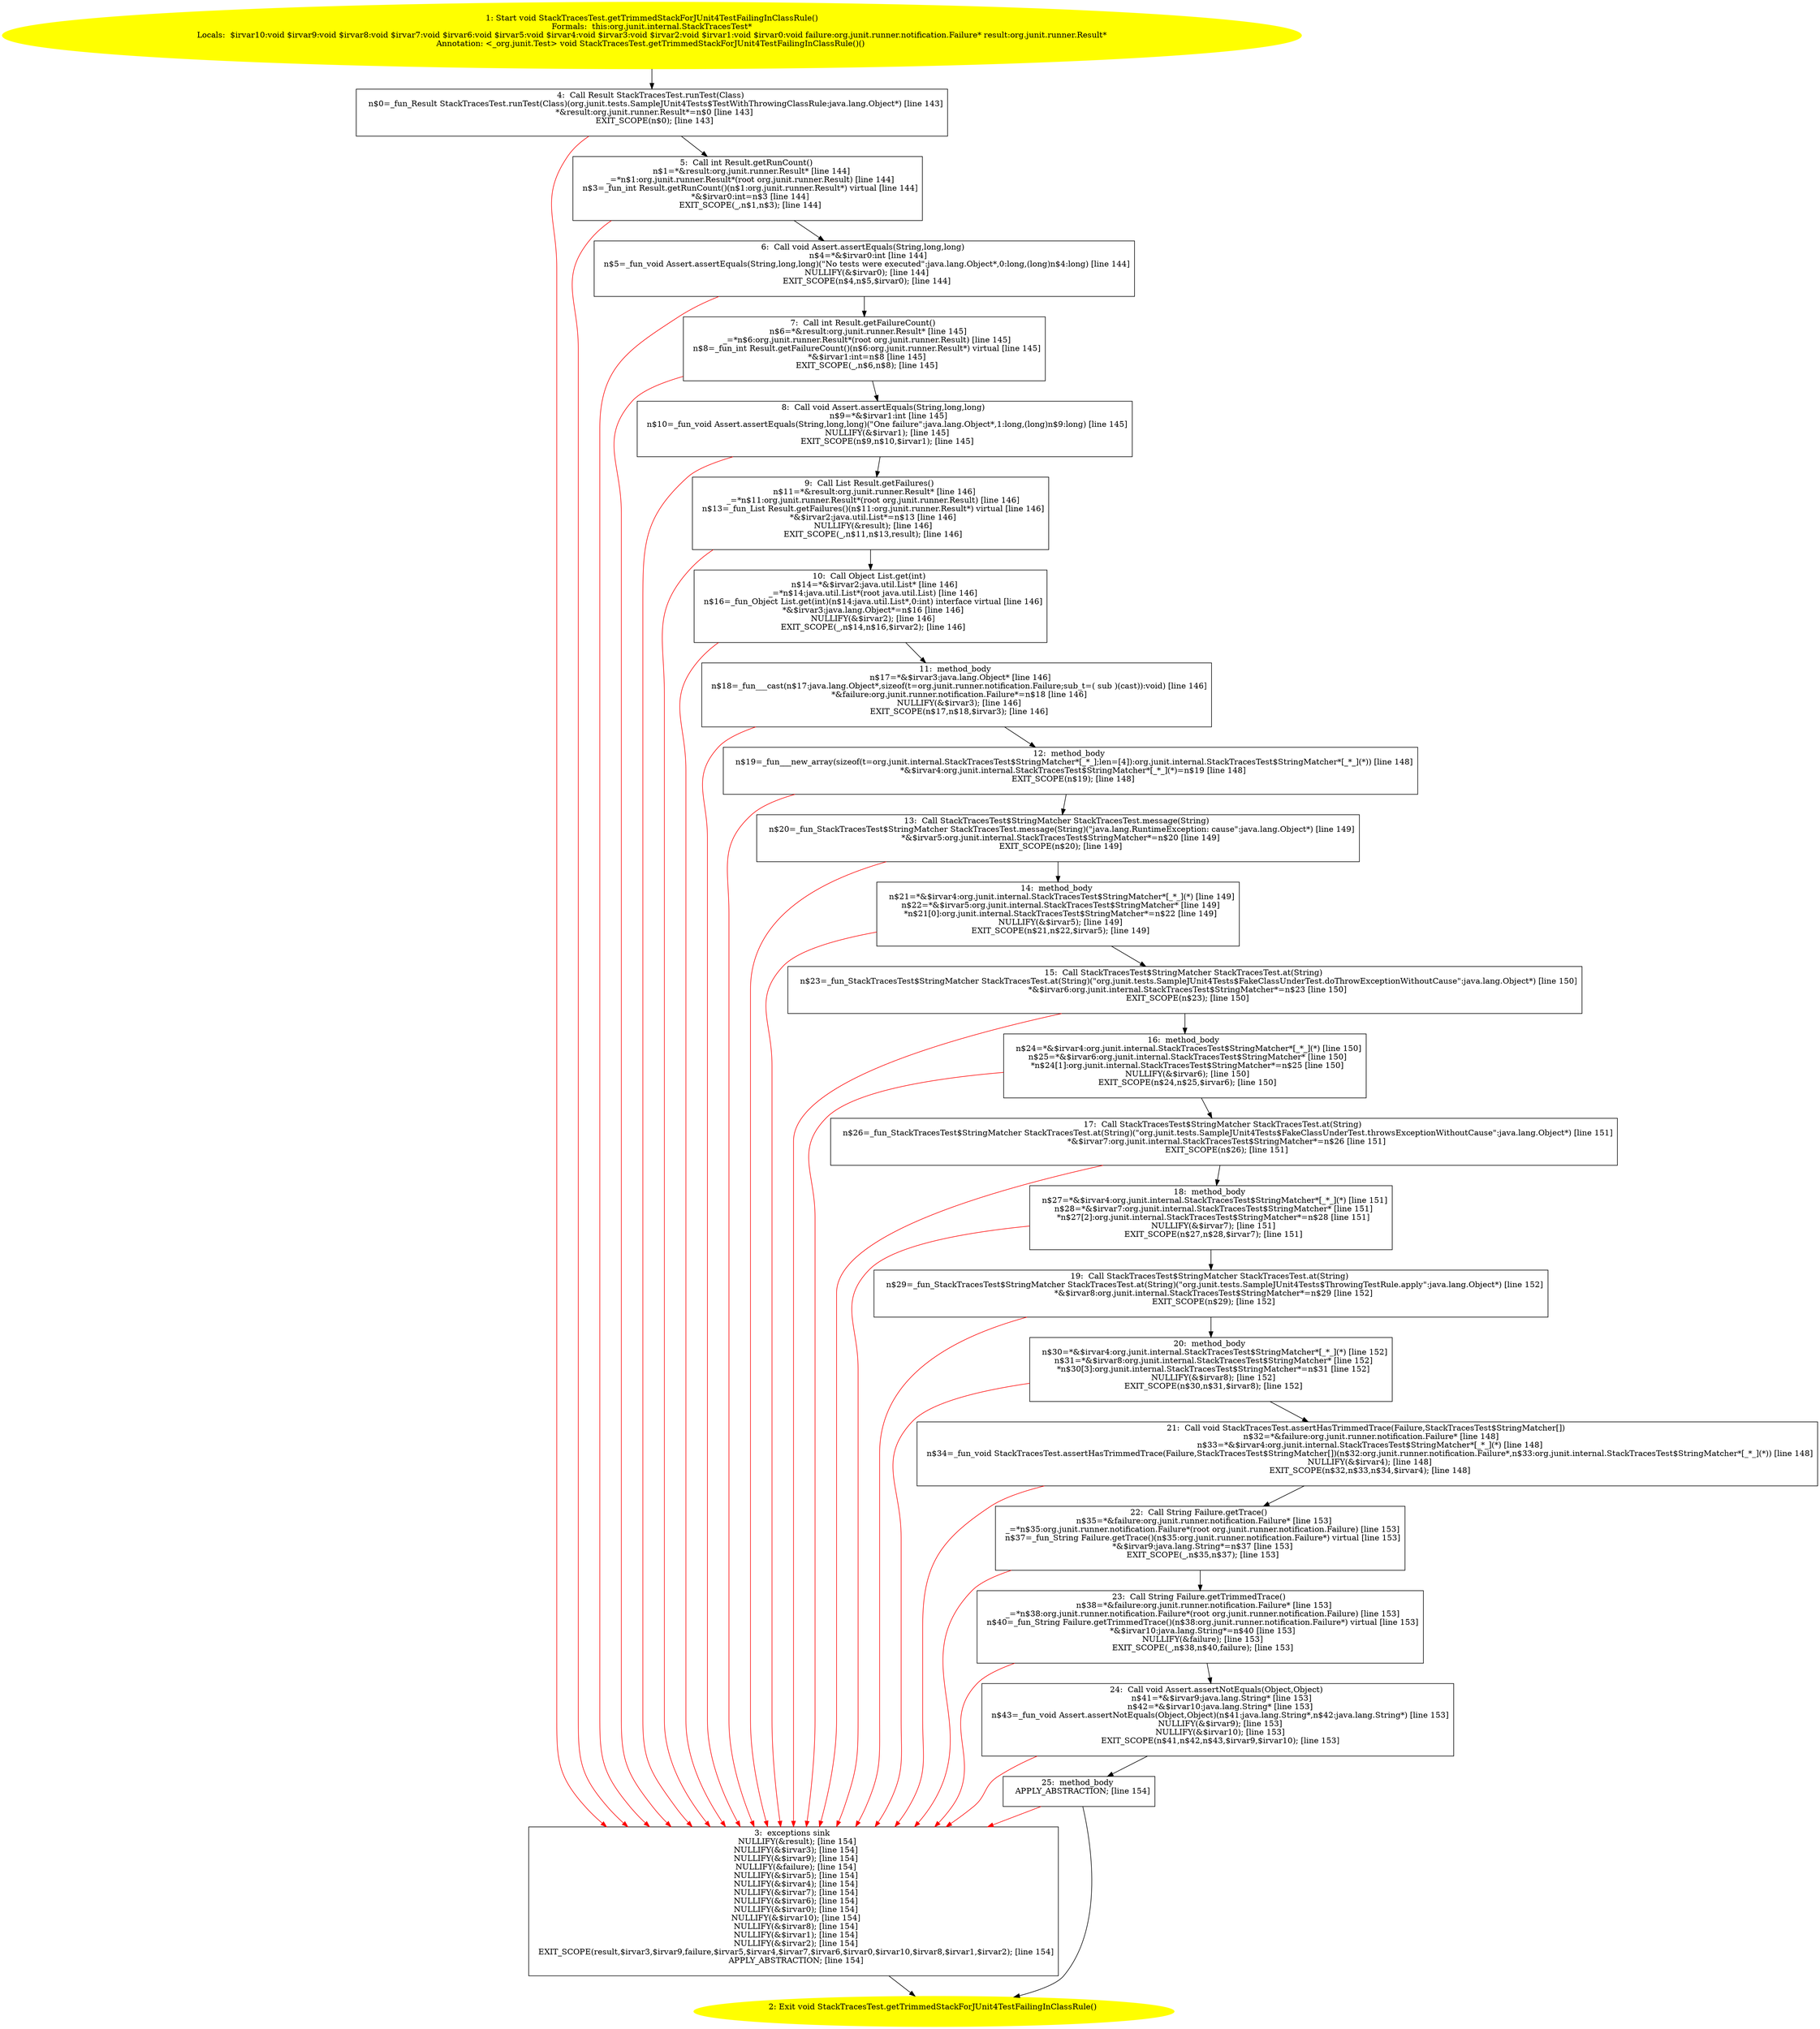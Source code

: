 /* @generated */
digraph cfg {
"org.junit.internal.StackTracesTest.getTrimmedStackForJUnit4TestFailingInClassRule():void.035766ec4d987e1404ef3dc2108c3a9c_1" [label="1: Start void StackTracesTest.getTrimmedStackForJUnit4TestFailingInClassRule()\nFormals:  this:org.junit.internal.StackTracesTest*\nLocals:  $irvar10:void $irvar9:void $irvar8:void $irvar7:void $irvar6:void $irvar5:void $irvar4:void $irvar3:void $irvar2:void $irvar1:void $irvar0:void failure:org.junit.runner.notification.Failure* result:org.junit.runner.Result*\nAnnotation: <_org.junit.Test> void StackTracesTest.getTrimmedStackForJUnit4TestFailingInClassRule()() \n  " color=yellow style=filled]
	

	 "org.junit.internal.StackTracesTest.getTrimmedStackForJUnit4TestFailingInClassRule():void.035766ec4d987e1404ef3dc2108c3a9c_1" -> "org.junit.internal.StackTracesTest.getTrimmedStackForJUnit4TestFailingInClassRule():void.035766ec4d987e1404ef3dc2108c3a9c_4" ;
"org.junit.internal.StackTracesTest.getTrimmedStackForJUnit4TestFailingInClassRule():void.035766ec4d987e1404ef3dc2108c3a9c_2" [label="2: Exit void StackTracesTest.getTrimmedStackForJUnit4TestFailingInClassRule() \n  " color=yellow style=filled]
	

"org.junit.internal.StackTracesTest.getTrimmedStackForJUnit4TestFailingInClassRule():void.035766ec4d987e1404ef3dc2108c3a9c_3" [label="3:  exceptions sink \n   NULLIFY(&result); [line 154]\n  NULLIFY(&$irvar3); [line 154]\n  NULLIFY(&$irvar9); [line 154]\n  NULLIFY(&failure); [line 154]\n  NULLIFY(&$irvar5); [line 154]\n  NULLIFY(&$irvar4); [line 154]\n  NULLIFY(&$irvar7); [line 154]\n  NULLIFY(&$irvar6); [line 154]\n  NULLIFY(&$irvar0); [line 154]\n  NULLIFY(&$irvar10); [line 154]\n  NULLIFY(&$irvar8); [line 154]\n  NULLIFY(&$irvar1); [line 154]\n  NULLIFY(&$irvar2); [line 154]\n  EXIT_SCOPE(result,$irvar3,$irvar9,failure,$irvar5,$irvar4,$irvar7,$irvar6,$irvar0,$irvar10,$irvar8,$irvar1,$irvar2); [line 154]\n  APPLY_ABSTRACTION; [line 154]\n " shape="box"]
	

	 "org.junit.internal.StackTracesTest.getTrimmedStackForJUnit4TestFailingInClassRule():void.035766ec4d987e1404ef3dc2108c3a9c_3" -> "org.junit.internal.StackTracesTest.getTrimmedStackForJUnit4TestFailingInClassRule():void.035766ec4d987e1404ef3dc2108c3a9c_2" ;
"org.junit.internal.StackTracesTest.getTrimmedStackForJUnit4TestFailingInClassRule():void.035766ec4d987e1404ef3dc2108c3a9c_4" [label="4:  Call Result StackTracesTest.runTest(Class) \n   n$0=_fun_Result StackTracesTest.runTest(Class)(org.junit.tests.SampleJUnit4Tests$TestWithThrowingClassRule:java.lang.Object*) [line 143]\n  *&result:org.junit.runner.Result*=n$0 [line 143]\n  EXIT_SCOPE(n$0); [line 143]\n " shape="box"]
	

	 "org.junit.internal.StackTracesTest.getTrimmedStackForJUnit4TestFailingInClassRule():void.035766ec4d987e1404ef3dc2108c3a9c_4" -> "org.junit.internal.StackTracesTest.getTrimmedStackForJUnit4TestFailingInClassRule():void.035766ec4d987e1404ef3dc2108c3a9c_5" ;
	 "org.junit.internal.StackTracesTest.getTrimmedStackForJUnit4TestFailingInClassRule():void.035766ec4d987e1404ef3dc2108c3a9c_4" -> "org.junit.internal.StackTracesTest.getTrimmedStackForJUnit4TestFailingInClassRule():void.035766ec4d987e1404ef3dc2108c3a9c_3" [color="red" ];
"org.junit.internal.StackTracesTest.getTrimmedStackForJUnit4TestFailingInClassRule():void.035766ec4d987e1404ef3dc2108c3a9c_5" [label="5:  Call int Result.getRunCount() \n   n$1=*&result:org.junit.runner.Result* [line 144]\n  _=*n$1:org.junit.runner.Result*(root org.junit.runner.Result) [line 144]\n  n$3=_fun_int Result.getRunCount()(n$1:org.junit.runner.Result*) virtual [line 144]\n  *&$irvar0:int=n$3 [line 144]\n  EXIT_SCOPE(_,n$1,n$3); [line 144]\n " shape="box"]
	

	 "org.junit.internal.StackTracesTest.getTrimmedStackForJUnit4TestFailingInClassRule():void.035766ec4d987e1404ef3dc2108c3a9c_5" -> "org.junit.internal.StackTracesTest.getTrimmedStackForJUnit4TestFailingInClassRule():void.035766ec4d987e1404ef3dc2108c3a9c_6" ;
	 "org.junit.internal.StackTracesTest.getTrimmedStackForJUnit4TestFailingInClassRule():void.035766ec4d987e1404ef3dc2108c3a9c_5" -> "org.junit.internal.StackTracesTest.getTrimmedStackForJUnit4TestFailingInClassRule():void.035766ec4d987e1404ef3dc2108c3a9c_3" [color="red" ];
"org.junit.internal.StackTracesTest.getTrimmedStackForJUnit4TestFailingInClassRule():void.035766ec4d987e1404ef3dc2108c3a9c_6" [label="6:  Call void Assert.assertEquals(String,long,long) \n   n$4=*&$irvar0:int [line 144]\n  n$5=_fun_void Assert.assertEquals(String,long,long)(\"No tests were executed\":java.lang.Object*,0:long,(long)n$4:long) [line 144]\n  NULLIFY(&$irvar0); [line 144]\n  EXIT_SCOPE(n$4,n$5,$irvar0); [line 144]\n " shape="box"]
	

	 "org.junit.internal.StackTracesTest.getTrimmedStackForJUnit4TestFailingInClassRule():void.035766ec4d987e1404ef3dc2108c3a9c_6" -> "org.junit.internal.StackTracesTest.getTrimmedStackForJUnit4TestFailingInClassRule():void.035766ec4d987e1404ef3dc2108c3a9c_7" ;
	 "org.junit.internal.StackTracesTest.getTrimmedStackForJUnit4TestFailingInClassRule():void.035766ec4d987e1404ef3dc2108c3a9c_6" -> "org.junit.internal.StackTracesTest.getTrimmedStackForJUnit4TestFailingInClassRule():void.035766ec4d987e1404ef3dc2108c3a9c_3" [color="red" ];
"org.junit.internal.StackTracesTest.getTrimmedStackForJUnit4TestFailingInClassRule():void.035766ec4d987e1404ef3dc2108c3a9c_7" [label="7:  Call int Result.getFailureCount() \n   n$6=*&result:org.junit.runner.Result* [line 145]\n  _=*n$6:org.junit.runner.Result*(root org.junit.runner.Result) [line 145]\n  n$8=_fun_int Result.getFailureCount()(n$6:org.junit.runner.Result*) virtual [line 145]\n  *&$irvar1:int=n$8 [line 145]\n  EXIT_SCOPE(_,n$6,n$8); [line 145]\n " shape="box"]
	

	 "org.junit.internal.StackTracesTest.getTrimmedStackForJUnit4TestFailingInClassRule():void.035766ec4d987e1404ef3dc2108c3a9c_7" -> "org.junit.internal.StackTracesTest.getTrimmedStackForJUnit4TestFailingInClassRule():void.035766ec4d987e1404ef3dc2108c3a9c_8" ;
	 "org.junit.internal.StackTracesTest.getTrimmedStackForJUnit4TestFailingInClassRule():void.035766ec4d987e1404ef3dc2108c3a9c_7" -> "org.junit.internal.StackTracesTest.getTrimmedStackForJUnit4TestFailingInClassRule():void.035766ec4d987e1404ef3dc2108c3a9c_3" [color="red" ];
"org.junit.internal.StackTracesTest.getTrimmedStackForJUnit4TestFailingInClassRule():void.035766ec4d987e1404ef3dc2108c3a9c_8" [label="8:  Call void Assert.assertEquals(String,long,long) \n   n$9=*&$irvar1:int [line 145]\n  n$10=_fun_void Assert.assertEquals(String,long,long)(\"One failure\":java.lang.Object*,1:long,(long)n$9:long) [line 145]\n  NULLIFY(&$irvar1); [line 145]\n  EXIT_SCOPE(n$9,n$10,$irvar1); [line 145]\n " shape="box"]
	

	 "org.junit.internal.StackTracesTest.getTrimmedStackForJUnit4TestFailingInClassRule():void.035766ec4d987e1404ef3dc2108c3a9c_8" -> "org.junit.internal.StackTracesTest.getTrimmedStackForJUnit4TestFailingInClassRule():void.035766ec4d987e1404ef3dc2108c3a9c_9" ;
	 "org.junit.internal.StackTracesTest.getTrimmedStackForJUnit4TestFailingInClassRule():void.035766ec4d987e1404ef3dc2108c3a9c_8" -> "org.junit.internal.StackTracesTest.getTrimmedStackForJUnit4TestFailingInClassRule():void.035766ec4d987e1404ef3dc2108c3a9c_3" [color="red" ];
"org.junit.internal.StackTracesTest.getTrimmedStackForJUnit4TestFailingInClassRule():void.035766ec4d987e1404ef3dc2108c3a9c_9" [label="9:  Call List Result.getFailures() \n   n$11=*&result:org.junit.runner.Result* [line 146]\n  _=*n$11:org.junit.runner.Result*(root org.junit.runner.Result) [line 146]\n  n$13=_fun_List Result.getFailures()(n$11:org.junit.runner.Result*) virtual [line 146]\n  *&$irvar2:java.util.List*=n$13 [line 146]\n  NULLIFY(&result); [line 146]\n  EXIT_SCOPE(_,n$11,n$13,result); [line 146]\n " shape="box"]
	

	 "org.junit.internal.StackTracesTest.getTrimmedStackForJUnit4TestFailingInClassRule():void.035766ec4d987e1404ef3dc2108c3a9c_9" -> "org.junit.internal.StackTracesTest.getTrimmedStackForJUnit4TestFailingInClassRule():void.035766ec4d987e1404ef3dc2108c3a9c_10" ;
	 "org.junit.internal.StackTracesTest.getTrimmedStackForJUnit4TestFailingInClassRule():void.035766ec4d987e1404ef3dc2108c3a9c_9" -> "org.junit.internal.StackTracesTest.getTrimmedStackForJUnit4TestFailingInClassRule():void.035766ec4d987e1404ef3dc2108c3a9c_3" [color="red" ];
"org.junit.internal.StackTracesTest.getTrimmedStackForJUnit4TestFailingInClassRule():void.035766ec4d987e1404ef3dc2108c3a9c_10" [label="10:  Call Object List.get(int) \n   n$14=*&$irvar2:java.util.List* [line 146]\n  _=*n$14:java.util.List*(root java.util.List) [line 146]\n  n$16=_fun_Object List.get(int)(n$14:java.util.List*,0:int) interface virtual [line 146]\n  *&$irvar3:java.lang.Object*=n$16 [line 146]\n  NULLIFY(&$irvar2); [line 146]\n  EXIT_SCOPE(_,n$14,n$16,$irvar2); [line 146]\n " shape="box"]
	

	 "org.junit.internal.StackTracesTest.getTrimmedStackForJUnit4TestFailingInClassRule():void.035766ec4d987e1404ef3dc2108c3a9c_10" -> "org.junit.internal.StackTracesTest.getTrimmedStackForJUnit4TestFailingInClassRule():void.035766ec4d987e1404ef3dc2108c3a9c_11" ;
	 "org.junit.internal.StackTracesTest.getTrimmedStackForJUnit4TestFailingInClassRule():void.035766ec4d987e1404ef3dc2108c3a9c_10" -> "org.junit.internal.StackTracesTest.getTrimmedStackForJUnit4TestFailingInClassRule():void.035766ec4d987e1404ef3dc2108c3a9c_3" [color="red" ];
"org.junit.internal.StackTracesTest.getTrimmedStackForJUnit4TestFailingInClassRule():void.035766ec4d987e1404ef3dc2108c3a9c_11" [label="11:  method_body \n   n$17=*&$irvar3:java.lang.Object* [line 146]\n  n$18=_fun___cast(n$17:java.lang.Object*,sizeof(t=org.junit.runner.notification.Failure;sub_t=( sub )(cast)):void) [line 146]\n  *&failure:org.junit.runner.notification.Failure*=n$18 [line 146]\n  NULLIFY(&$irvar3); [line 146]\n  EXIT_SCOPE(n$17,n$18,$irvar3); [line 146]\n " shape="box"]
	

	 "org.junit.internal.StackTracesTest.getTrimmedStackForJUnit4TestFailingInClassRule():void.035766ec4d987e1404ef3dc2108c3a9c_11" -> "org.junit.internal.StackTracesTest.getTrimmedStackForJUnit4TestFailingInClassRule():void.035766ec4d987e1404ef3dc2108c3a9c_12" ;
	 "org.junit.internal.StackTracesTest.getTrimmedStackForJUnit4TestFailingInClassRule():void.035766ec4d987e1404ef3dc2108c3a9c_11" -> "org.junit.internal.StackTracesTest.getTrimmedStackForJUnit4TestFailingInClassRule():void.035766ec4d987e1404ef3dc2108c3a9c_3" [color="red" ];
"org.junit.internal.StackTracesTest.getTrimmedStackForJUnit4TestFailingInClassRule():void.035766ec4d987e1404ef3dc2108c3a9c_12" [label="12:  method_body \n   n$19=_fun___new_array(sizeof(t=org.junit.internal.StackTracesTest$StringMatcher*[_*_];len=[4]):org.junit.internal.StackTracesTest$StringMatcher*[_*_](*)) [line 148]\n  *&$irvar4:org.junit.internal.StackTracesTest$StringMatcher*[_*_](*)=n$19 [line 148]\n  EXIT_SCOPE(n$19); [line 148]\n " shape="box"]
	

	 "org.junit.internal.StackTracesTest.getTrimmedStackForJUnit4TestFailingInClassRule():void.035766ec4d987e1404ef3dc2108c3a9c_12" -> "org.junit.internal.StackTracesTest.getTrimmedStackForJUnit4TestFailingInClassRule():void.035766ec4d987e1404ef3dc2108c3a9c_13" ;
	 "org.junit.internal.StackTracesTest.getTrimmedStackForJUnit4TestFailingInClassRule():void.035766ec4d987e1404ef3dc2108c3a9c_12" -> "org.junit.internal.StackTracesTest.getTrimmedStackForJUnit4TestFailingInClassRule():void.035766ec4d987e1404ef3dc2108c3a9c_3" [color="red" ];
"org.junit.internal.StackTracesTest.getTrimmedStackForJUnit4TestFailingInClassRule():void.035766ec4d987e1404ef3dc2108c3a9c_13" [label="13:  Call StackTracesTest$StringMatcher StackTracesTest.message(String) \n   n$20=_fun_StackTracesTest$StringMatcher StackTracesTest.message(String)(\"java.lang.RuntimeException: cause\":java.lang.Object*) [line 149]\n  *&$irvar5:org.junit.internal.StackTracesTest$StringMatcher*=n$20 [line 149]\n  EXIT_SCOPE(n$20); [line 149]\n " shape="box"]
	

	 "org.junit.internal.StackTracesTest.getTrimmedStackForJUnit4TestFailingInClassRule():void.035766ec4d987e1404ef3dc2108c3a9c_13" -> "org.junit.internal.StackTracesTest.getTrimmedStackForJUnit4TestFailingInClassRule():void.035766ec4d987e1404ef3dc2108c3a9c_14" ;
	 "org.junit.internal.StackTracesTest.getTrimmedStackForJUnit4TestFailingInClassRule():void.035766ec4d987e1404ef3dc2108c3a9c_13" -> "org.junit.internal.StackTracesTest.getTrimmedStackForJUnit4TestFailingInClassRule():void.035766ec4d987e1404ef3dc2108c3a9c_3" [color="red" ];
"org.junit.internal.StackTracesTest.getTrimmedStackForJUnit4TestFailingInClassRule():void.035766ec4d987e1404ef3dc2108c3a9c_14" [label="14:  method_body \n   n$21=*&$irvar4:org.junit.internal.StackTracesTest$StringMatcher*[_*_](*) [line 149]\n  n$22=*&$irvar5:org.junit.internal.StackTracesTest$StringMatcher* [line 149]\n  *n$21[0]:org.junit.internal.StackTracesTest$StringMatcher*=n$22 [line 149]\n  NULLIFY(&$irvar5); [line 149]\n  EXIT_SCOPE(n$21,n$22,$irvar5); [line 149]\n " shape="box"]
	

	 "org.junit.internal.StackTracesTest.getTrimmedStackForJUnit4TestFailingInClassRule():void.035766ec4d987e1404ef3dc2108c3a9c_14" -> "org.junit.internal.StackTracesTest.getTrimmedStackForJUnit4TestFailingInClassRule():void.035766ec4d987e1404ef3dc2108c3a9c_15" ;
	 "org.junit.internal.StackTracesTest.getTrimmedStackForJUnit4TestFailingInClassRule():void.035766ec4d987e1404ef3dc2108c3a9c_14" -> "org.junit.internal.StackTracesTest.getTrimmedStackForJUnit4TestFailingInClassRule():void.035766ec4d987e1404ef3dc2108c3a9c_3" [color="red" ];
"org.junit.internal.StackTracesTest.getTrimmedStackForJUnit4TestFailingInClassRule():void.035766ec4d987e1404ef3dc2108c3a9c_15" [label="15:  Call StackTracesTest$StringMatcher StackTracesTest.at(String) \n   n$23=_fun_StackTracesTest$StringMatcher StackTracesTest.at(String)(\"org.junit.tests.SampleJUnit4Tests$FakeClassUnderTest.doThrowExceptionWithoutCause\":java.lang.Object*) [line 150]\n  *&$irvar6:org.junit.internal.StackTracesTest$StringMatcher*=n$23 [line 150]\n  EXIT_SCOPE(n$23); [line 150]\n " shape="box"]
	

	 "org.junit.internal.StackTracesTest.getTrimmedStackForJUnit4TestFailingInClassRule():void.035766ec4d987e1404ef3dc2108c3a9c_15" -> "org.junit.internal.StackTracesTest.getTrimmedStackForJUnit4TestFailingInClassRule():void.035766ec4d987e1404ef3dc2108c3a9c_16" ;
	 "org.junit.internal.StackTracesTest.getTrimmedStackForJUnit4TestFailingInClassRule():void.035766ec4d987e1404ef3dc2108c3a9c_15" -> "org.junit.internal.StackTracesTest.getTrimmedStackForJUnit4TestFailingInClassRule():void.035766ec4d987e1404ef3dc2108c3a9c_3" [color="red" ];
"org.junit.internal.StackTracesTest.getTrimmedStackForJUnit4TestFailingInClassRule():void.035766ec4d987e1404ef3dc2108c3a9c_16" [label="16:  method_body \n   n$24=*&$irvar4:org.junit.internal.StackTracesTest$StringMatcher*[_*_](*) [line 150]\n  n$25=*&$irvar6:org.junit.internal.StackTracesTest$StringMatcher* [line 150]\n  *n$24[1]:org.junit.internal.StackTracesTest$StringMatcher*=n$25 [line 150]\n  NULLIFY(&$irvar6); [line 150]\n  EXIT_SCOPE(n$24,n$25,$irvar6); [line 150]\n " shape="box"]
	

	 "org.junit.internal.StackTracesTest.getTrimmedStackForJUnit4TestFailingInClassRule():void.035766ec4d987e1404ef3dc2108c3a9c_16" -> "org.junit.internal.StackTracesTest.getTrimmedStackForJUnit4TestFailingInClassRule():void.035766ec4d987e1404ef3dc2108c3a9c_17" ;
	 "org.junit.internal.StackTracesTest.getTrimmedStackForJUnit4TestFailingInClassRule():void.035766ec4d987e1404ef3dc2108c3a9c_16" -> "org.junit.internal.StackTracesTest.getTrimmedStackForJUnit4TestFailingInClassRule():void.035766ec4d987e1404ef3dc2108c3a9c_3" [color="red" ];
"org.junit.internal.StackTracesTest.getTrimmedStackForJUnit4TestFailingInClassRule():void.035766ec4d987e1404ef3dc2108c3a9c_17" [label="17:  Call StackTracesTest$StringMatcher StackTracesTest.at(String) \n   n$26=_fun_StackTracesTest$StringMatcher StackTracesTest.at(String)(\"org.junit.tests.SampleJUnit4Tests$FakeClassUnderTest.throwsExceptionWithoutCause\":java.lang.Object*) [line 151]\n  *&$irvar7:org.junit.internal.StackTracesTest$StringMatcher*=n$26 [line 151]\n  EXIT_SCOPE(n$26); [line 151]\n " shape="box"]
	

	 "org.junit.internal.StackTracesTest.getTrimmedStackForJUnit4TestFailingInClassRule():void.035766ec4d987e1404ef3dc2108c3a9c_17" -> "org.junit.internal.StackTracesTest.getTrimmedStackForJUnit4TestFailingInClassRule():void.035766ec4d987e1404ef3dc2108c3a9c_18" ;
	 "org.junit.internal.StackTracesTest.getTrimmedStackForJUnit4TestFailingInClassRule():void.035766ec4d987e1404ef3dc2108c3a9c_17" -> "org.junit.internal.StackTracesTest.getTrimmedStackForJUnit4TestFailingInClassRule():void.035766ec4d987e1404ef3dc2108c3a9c_3" [color="red" ];
"org.junit.internal.StackTracesTest.getTrimmedStackForJUnit4TestFailingInClassRule():void.035766ec4d987e1404ef3dc2108c3a9c_18" [label="18:  method_body \n   n$27=*&$irvar4:org.junit.internal.StackTracesTest$StringMatcher*[_*_](*) [line 151]\n  n$28=*&$irvar7:org.junit.internal.StackTracesTest$StringMatcher* [line 151]\n  *n$27[2]:org.junit.internal.StackTracesTest$StringMatcher*=n$28 [line 151]\n  NULLIFY(&$irvar7); [line 151]\n  EXIT_SCOPE(n$27,n$28,$irvar7); [line 151]\n " shape="box"]
	

	 "org.junit.internal.StackTracesTest.getTrimmedStackForJUnit4TestFailingInClassRule():void.035766ec4d987e1404ef3dc2108c3a9c_18" -> "org.junit.internal.StackTracesTest.getTrimmedStackForJUnit4TestFailingInClassRule():void.035766ec4d987e1404ef3dc2108c3a9c_19" ;
	 "org.junit.internal.StackTracesTest.getTrimmedStackForJUnit4TestFailingInClassRule():void.035766ec4d987e1404ef3dc2108c3a9c_18" -> "org.junit.internal.StackTracesTest.getTrimmedStackForJUnit4TestFailingInClassRule():void.035766ec4d987e1404ef3dc2108c3a9c_3" [color="red" ];
"org.junit.internal.StackTracesTest.getTrimmedStackForJUnit4TestFailingInClassRule():void.035766ec4d987e1404ef3dc2108c3a9c_19" [label="19:  Call StackTracesTest$StringMatcher StackTracesTest.at(String) \n   n$29=_fun_StackTracesTest$StringMatcher StackTracesTest.at(String)(\"org.junit.tests.SampleJUnit4Tests$ThrowingTestRule.apply\":java.lang.Object*) [line 152]\n  *&$irvar8:org.junit.internal.StackTracesTest$StringMatcher*=n$29 [line 152]\n  EXIT_SCOPE(n$29); [line 152]\n " shape="box"]
	

	 "org.junit.internal.StackTracesTest.getTrimmedStackForJUnit4TestFailingInClassRule():void.035766ec4d987e1404ef3dc2108c3a9c_19" -> "org.junit.internal.StackTracesTest.getTrimmedStackForJUnit4TestFailingInClassRule():void.035766ec4d987e1404ef3dc2108c3a9c_20" ;
	 "org.junit.internal.StackTracesTest.getTrimmedStackForJUnit4TestFailingInClassRule():void.035766ec4d987e1404ef3dc2108c3a9c_19" -> "org.junit.internal.StackTracesTest.getTrimmedStackForJUnit4TestFailingInClassRule():void.035766ec4d987e1404ef3dc2108c3a9c_3" [color="red" ];
"org.junit.internal.StackTracesTest.getTrimmedStackForJUnit4TestFailingInClassRule():void.035766ec4d987e1404ef3dc2108c3a9c_20" [label="20:  method_body \n   n$30=*&$irvar4:org.junit.internal.StackTracesTest$StringMatcher*[_*_](*) [line 152]\n  n$31=*&$irvar8:org.junit.internal.StackTracesTest$StringMatcher* [line 152]\n  *n$30[3]:org.junit.internal.StackTracesTest$StringMatcher*=n$31 [line 152]\n  NULLIFY(&$irvar8); [line 152]\n  EXIT_SCOPE(n$30,n$31,$irvar8); [line 152]\n " shape="box"]
	

	 "org.junit.internal.StackTracesTest.getTrimmedStackForJUnit4TestFailingInClassRule():void.035766ec4d987e1404ef3dc2108c3a9c_20" -> "org.junit.internal.StackTracesTest.getTrimmedStackForJUnit4TestFailingInClassRule():void.035766ec4d987e1404ef3dc2108c3a9c_21" ;
	 "org.junit.internal.StackTracesTest.getTrimmedStackForJUnit4TestFailingInClassRule():void.035766ec4d987e1404ef3dc2108c3a9c_20" -> "org.junit.internal.StackTracesTest.getTrimmedStackForJUnit4TestFailingInClassRule():void.035766ec4d987e1404ef3dc2108c3a9c_3" [color="red" ];
"org.junit.internal.StackTracesTest.getTrimmedStackForJUnit4TestFailingInClassRule():void.035766ec4d987e1404ef3dc2108c3a9c_21" [label="21:  Call void StackTracesTest.assertHasTrimmedTrace(Failure,StackTracesTest$StringMatcher[]) \n   n$32=*&failure:org.junit.runner.notification.Failure* [line 148]\n  n$33=*&$irvar4:org.junit.internal.StackTracesTest$StringMatcher*[_*_](*) [line 148]\n  n$34=_fun_void StackTracesTest.assertHasTrimmedTrace(Failure,StackTracesTest$StringMatcher[])(n$32:org.junit.runner.notification.Failure*,n$33:org.junit.internal.StackTracesTest$StringMatcher*[_*_](*)) [line 148]\n  NULLIFY(&$irvar4); [line 148]\n  EXIT_SCOPE(n$32,n$33,n$34,$irvar4); [line 148]\n " shape="box"]
	

	 "org.junit.internal.StackTracesTest.getTrimmedStackForJUnit4TestFailingInClassRule():void.035766ec4d987e1404ef3dc2108c3a9c_21" -> "org.junit.internal.StackTracesTest.getTrimmedStackForJUnit4TestFailingInClassRule():void.035766ec4d987e1404ef3dc2108c3a9c_22" ;
	 "org.junit.internal.StackTracesTest.getTrimmedStackForJUnit4TestFailingInClassRule():void.035766ec4d987e1404ef3dc2108c3a9c_21" -> "org.junit.internal.StackTracesTest.getTrimmedStackForJUnit4TestFailingInClassRule():void.035766ec4d987e1404ef3dc2108c3a9c_3" [color="red" ];
"org.junit.internal.StackTracesTest.getTrimmedStackForJUnit4TestFailingInClassRule():void.035766ec4d987e1404ef3dc2108c3a9c_22" [label="22:  Call String Failure.getTrace() \n   n$35=*&failure:org.junit.runner.notification.Failure* [line 153]\n  _=*n$35:org.junit.runner.notification.Failure*(root org.junit.runner.notification.Failure) [line 153]\n  n$37=_fun_String Failure.getTrace()(n$35:org.junit.runner.notification.Failure*) virtual [line 153]\n  *&$irvar9:java.lang.String*=n$37 [line 153]\n  EXIT_SCOPE(_,n$35,n$37); [line 153]\n " shape="box"]
	

	 "org.junit.internal.StackTracesTest.getTrimmedStackForJUnit4TestFailingInClassRule():void.035766ec4d987e1404ef3dc2108c3a9c_22" -> "org.junit.internal.StackTracesTest.getTrimmedStackForJUnit4TestFailingInClassRule():void.035766ec4d987e1404ef3dc2108c3a9c_23" ;
	 "org.junit.internal.StackTracesTest.getTrimmedStackForJUnit4TestFailingInClassRule():void.035766ec4d987e1404ef3dc2108c3a9c_22" -> "org.junit.internal.StackTracesTest.getTrimmedStackForJUnit4TestFailingInClassRule():void.035766ec4d987e1404ef3dc2108c3a9c_3" [color="red" ];
"org.junit.internal.StackTracesTest.getTrimmedStackForJUnit4TestFailingInClassRule():void.035766ec4d987e1404ef3dc2108c3a9c_23" [label="23:  Call String Failure.getTrimmedTrace() \n   n$38=*&failure:org.junit.runner.notification.Failure* [line 153]\n  _=*n$38:org.junit.runner.notification.Failure*(root org.junit.runner.notification.Failure) [line 153]\n  n$40=_fun_String Failure.getTrimmedTrace()(n$38:org.junit.runner.notification.Failure*) virtual [line 153]\n  *&$irvar10:java.lang.String*=n$40 [line 153]\n  NULLIFY(&failure); [line 153]\n  EXIT_SCOPE(_,n$38,n$40,failure); [line 153]\n " shape="box"]
	

	 "org.junit.internal.StackTracesTest.getTrimmedStackForJUnit4TestFailingInClassRule():void.035766ec4d987e1404ef3dc2108c3a9c_23" -> "org.junit.internal.StackTracesTest.getTrimmedStackForJUnit4TestFailingInClassRule():void.035766ec4d987e1404ef3dc2108c3a9c_24" ;
	 "org.junit.internal.StackTracesTest.getTrimmedStackForJUnit4TestFailingInClassRule():void.035766ec4d987e1404ef3dc2108c3a9c_23" -> "org.junit.internal.StackTracesTest.getTrimmedStackForJUnit4TestFailingInClassRule():void.035766ec4d987e1404ef3dc2108c3a9c_3" [color="red" ];
"org.junit.internal.StackTracesTest.getTrimmedStackForJUnit4TestFailingInClassRule():void.035766ec4d987e1404ef3dc2108c3a9c_24" [label="24:  Call void Assert.assertNotEquals(Object,Object) \n   n$41=*&$irvar9:java.lang.String* [line 153]\n  n$42=*&$irvar10:java.lang.String* [line 153]\n  n$43=_fun_void Assert.assertNotEquals(Object,Object)(n$41:java.lang.String*,n$42:java.lang.String*) [line 153]\n  NULLIFY(&$irvar9); [line 153]\n  NULLIFY(&$irvar10); [line 153]\n  EXIT_SCOPE(n$41,n$42,n$43,$irvar9,$irvar10); [line 153]\n " shape="box"]
	

	 "org.junit.internal.StackTracesTest.getTrimmedStackForJUnit4TestFailingInClassRule():void.035766ec4d987e1404ef3dc2108c3a9c_24" -> "org.junit.internal.StackTracesTest.getTrimmedStackForJUnit4TestFailingInClassRule():void.035766ec4d987e1404ef3dc2108c3a9c_25" ;
	 "org.junit.internal.StackTracesTest.getTrimmedStackForJUnit4TestFailingInClassRule():void.035766ec4d987e1404ef3dc2108c3a9c_24" -> "org.junit.internal.StackTracesTest.getTrimmedStackForJUnit4TestFailingInClassRule():void.035766ec4d987e1404ef3dc2108c3a9c_3" [color="red" ];
"org.junit.internal.StackTracesTest.getTrimmedStackForJUnit4TestFailingInClassRule():void.035766ec4d987e1404ef3dc2108c3a9c_25" [label="25:  method_body \n   APPLY_ABSTRACTION; [line 154]\n " shape="box"]
	

	 "org.junit.internal.StackTracesTest.getTrimmedStackForJUnit4TestFailingInClassRule():void.035766ec4d987e1404ef3dc2108c3a9c_25" -> "org.junit.internal.StackTracesTest.getTrimmedStackForJUnit4TestFailingInClassRule():void.035766ec4d987e1404ef3dc2108c3a9c_2" ;
	 "org.junit.internal.StackTracesTest.getTrimmedStackForJUnit4TestFailingInClassRule():void.035766ec4d987e1404ef3dc2108c3a9c_25" -> "org.junit.internal.StackTracesTest.getTrimmedStackForJUnit4TestFailingInClassRule():void.035766ec4d987e1404ef3dc2108c3a9c_3" [color="red" ];
}
